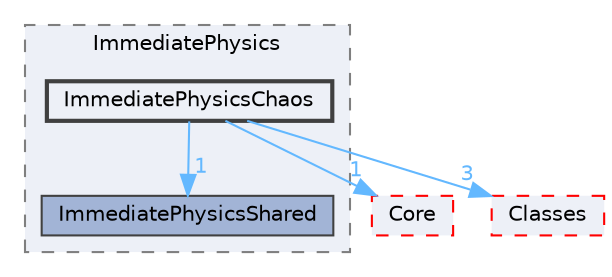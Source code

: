 digraph "ImmediatePhysicsChaos"
{
 // INTERACTIVE_SVG=YES
 // LATEX_PDF_SIZE
  bgcolor="transparent";
  edge [fontname=Helvetica,fontsize=10,labelfontname=Helvetica,labelfontsize=10];
  node [fontname=Helvetica,fontsize=10,shape=box,height=0.2,width=0.4];
  compound=true
  subgraph clusterdir_05e73f332eaa10b83205487b7ee910c7 {
    graph [ bgcolor="#edf0f7", pencolor="grey50", label="ImmediatePhysics", fontname=Helvetica,fontsize=10 style="filled,dashed", URL="dir_05e73f332eaa10b83205487b7ee910c7.html",tooltip=""]
  dir_bdd5c30eb20554e15f8e31ba36783a14 [label="ImmediatePhysicsShared", fillcolor="#a2b4d6", color="grey25", style="filled", URL="dir_bdd5c30eb20554e15f8e31ba36783a14.html",tooltip=""];
  dir_c2139c862c8a8feea10ce21d2113488e [label="ImmediatePhysicsChaos", fillcolor="#edf0f7", color="grey25", style="filled,bold", URL="dir_c2139c862c8a8feea10ce21d2113488e.html",tooltip=""];
  }
  dir_0e6cddcc9caa1238c7f3774224afaa45 [label="Core", fillcolor="#edf0f7", color="red", style="filled,dashed", URL="dir_0e6cddcc9caa1238c7f3774224afaa45.html",tooltip=""];
  dir_0ed647eebe6ffcaa496d3842b7cec6ce [label="Classes", fillcolor="#edf0f7", color="red", style="filled,dashed", URL="dir_0ed647eebe6ffcaa496d3842b7cec6ce.html",tooltip=""];
  dir_c2139c862c8a8feea10ce21d2113488e->dir_0e6cddcc9caa1238c7f3774224afaa45 [headlabel="1", labeldistance=1.5 headhref="dir_000481_000266.html" href="dir_000481_000266.html" color="steelblue1" fontcolor="steelblue1"];
  dir_c2139c862c8a8feea10ce21d2113488e->dir_0ed647eebe6ffcaa496d3842b7cec6ce [headlabel="3", labeldistance=1.5 headhref="dir_000481_000193.html" href="dir_000481_000193.html" color="steelblue1" fontcolor="steelblue1"];
  dir_c2139c862c8a8feea10ce21d2113488e->dir_bdd5c30eb20554e15f8e31ba36783a14 [headlabel="1", labeldistance=1.5 headhref="dir_000481_000483.html" href="dir_000481_000483.html" color="steelblue1" fontcolor="steelblue1"];
}
